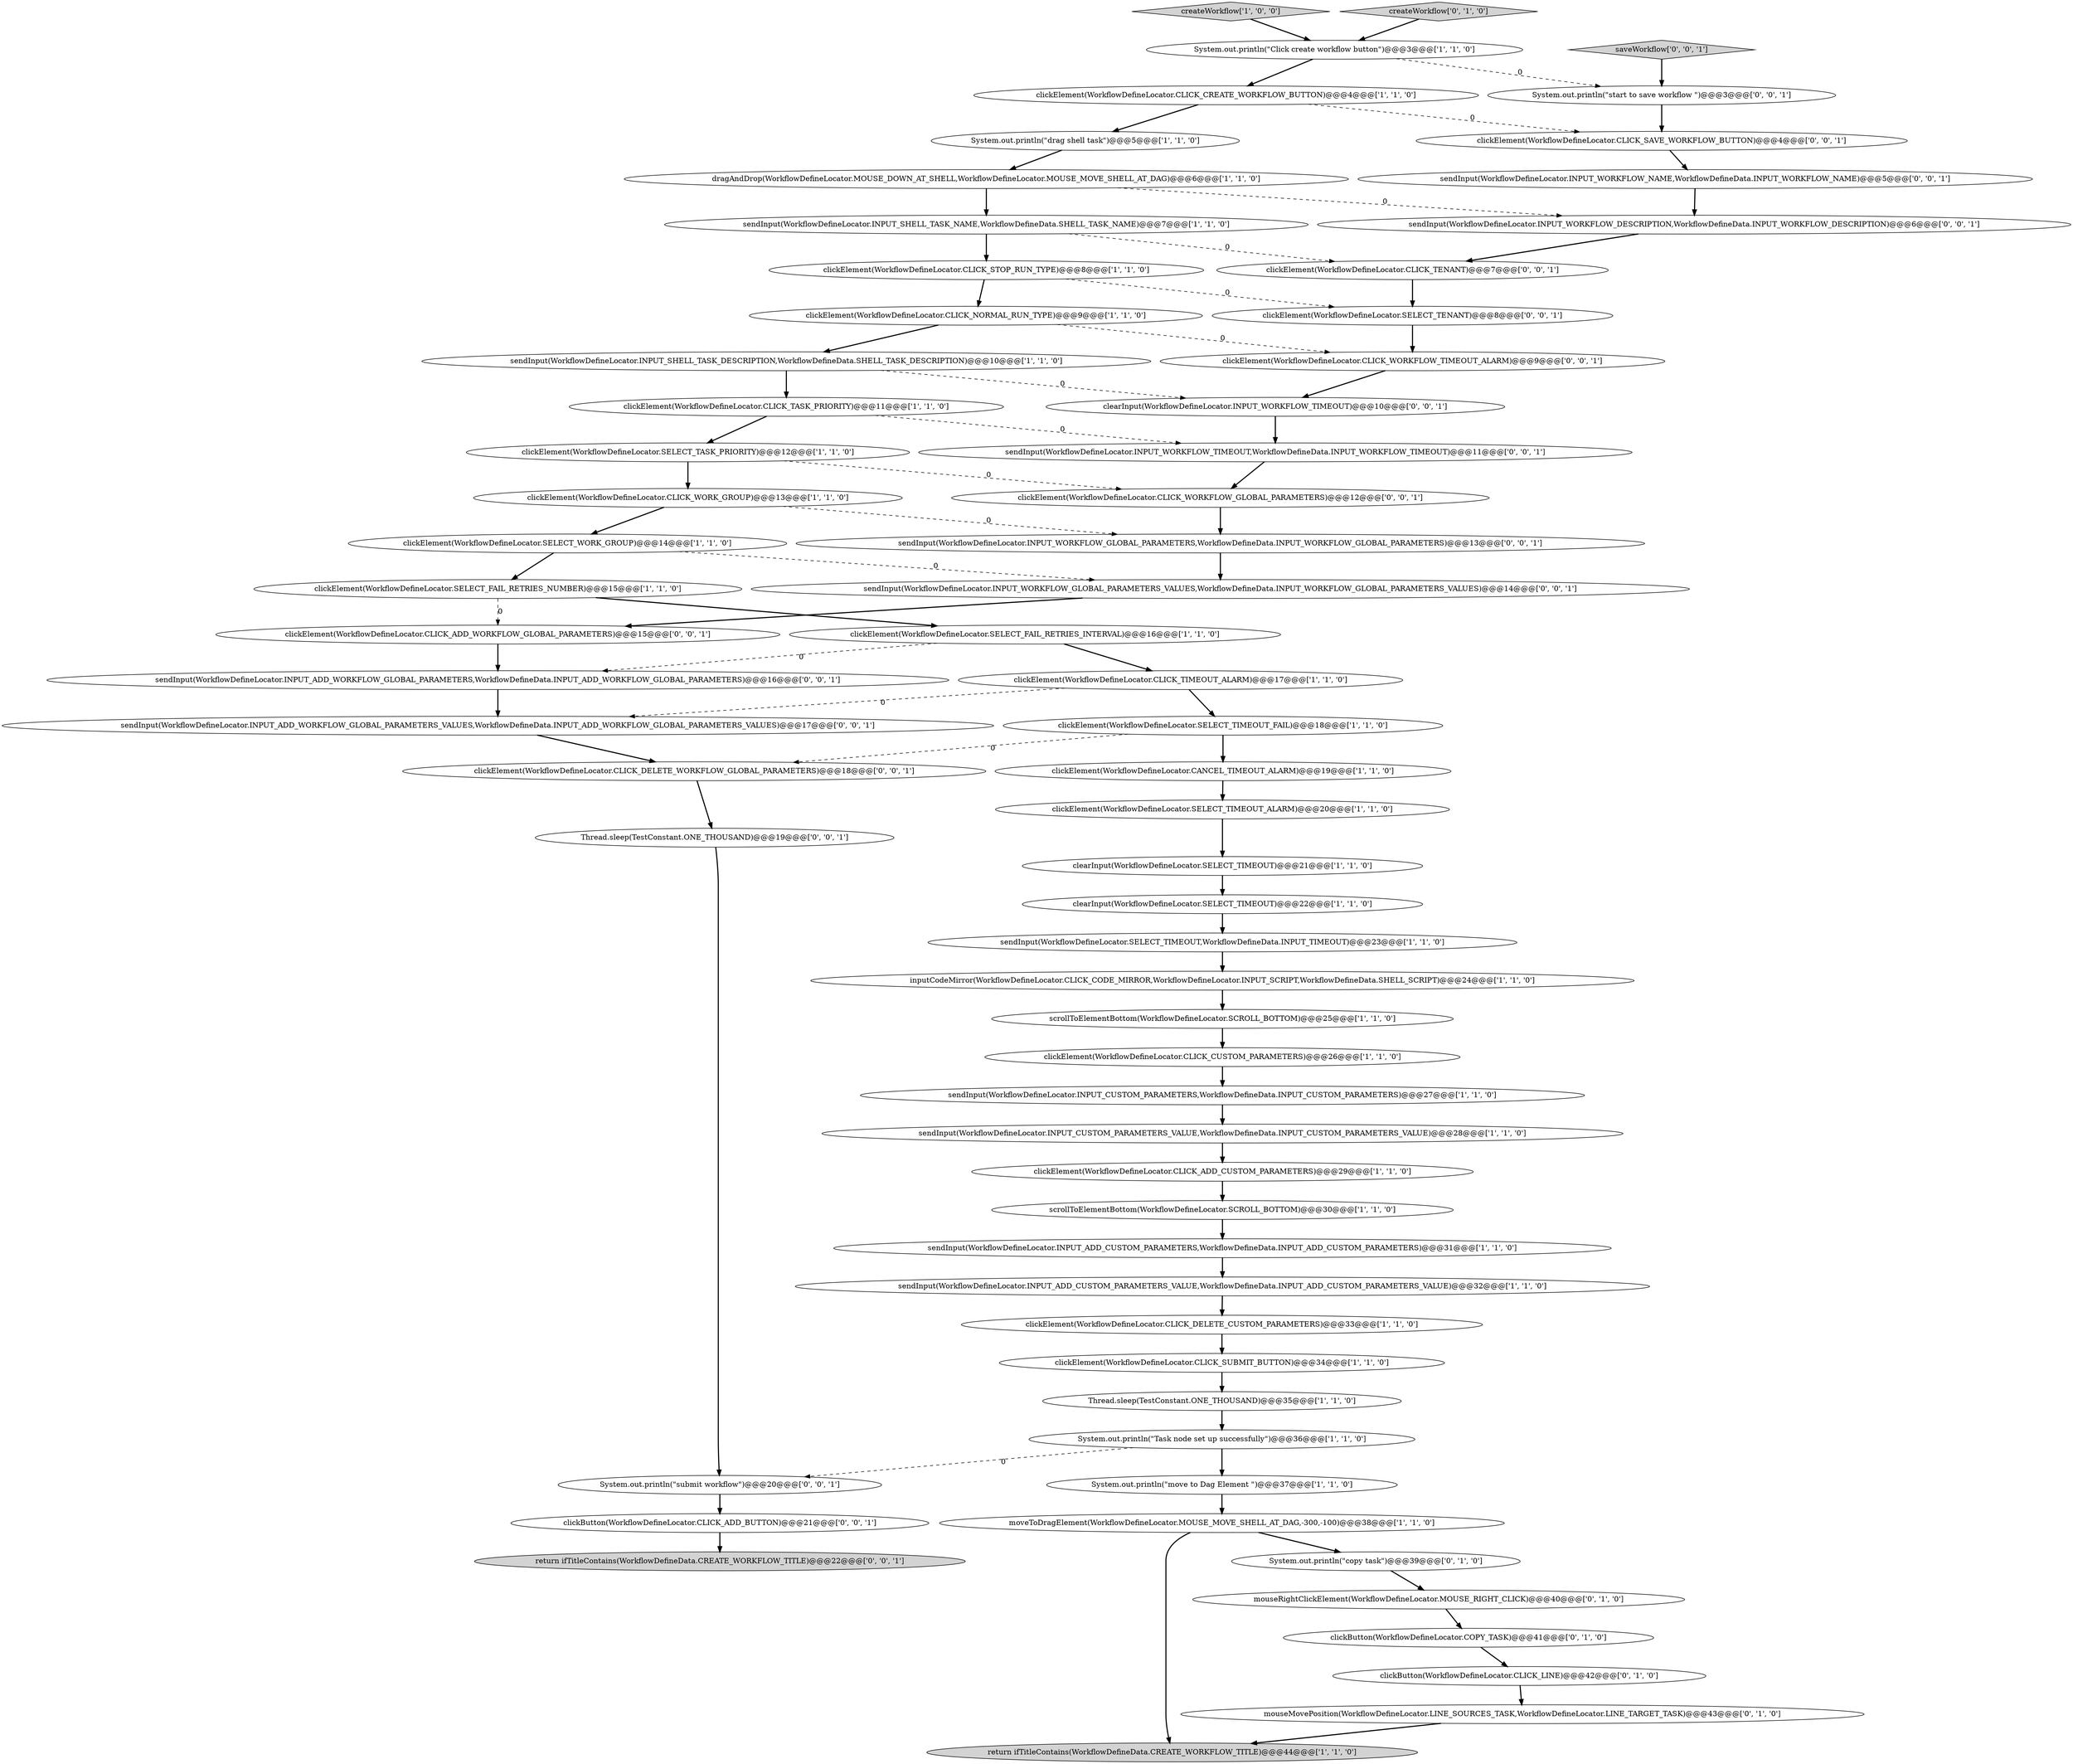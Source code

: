 digraph {
64 [style = filled, label = "sendInput(WorkflowDefineLocator.INPUT_ADD_WORKFLOW_GLOBAL_PARAMETERS,WorkflowDefineData.INPUT_ADD_WORKFLOW_GLOBAL_PARAMETERS)@@@16@@@['0', '0', '1']", fillcolor = white, shape = ellipse image = "AAA0AAABBB3BBB"];
63 [style = filled, label = "sendInput(WorkflowDefineLocator.INPUT_WORKFLOW_GLOBAL_PARAMETERS,WorkflowDefineData.INPUT_WORKFLOW_GLOBAL_PARAMETERS)@@@13@@@['0', '0', '1']", fillcolor = white, shape = ellipse image = "AAA0AAABBB3BBB"];
58 [style = filled, label = "System.out.println(\"submit workflow\")@@@20@@@['0', '0', '1']", fillcolor = white, shape = ellipse image = "AAA0AAABBB3BBB"];
11 [style = filled, label = "System.out.println(\"move to Dag Element \")@@@37@@@['1', '1', '0']", fillcolor = white, shape = ellipse image = "AAA0AAABBB1BBB"];
61 [style = filled, label = "System.out.println(\"start to save workflow \")@@@3@@@['0', '0', '1']", fillcolor = white, shape = ellipse image = "AAA0AAABBB3BBB"];
17 [style = filled, label = "createWorkflow['1', '0', '0']", fillcolor = lightgray, shape = diamond image = "AAA0AAABBB1BBB"];
47 [style = filled, label = "Thread.sleep(TestConstant.ONE_THOUSAND)@@@19@@@['0', '0', '1']", fillcolor = white, shape = ellipse image = "AAA0AAABBB3BBB"];
36 [style = filled, label = "sendInput(WorkflowDefineLocator.SELECT_TIMEOUT,WorkflowDefineData.INPUT_TIMEOUT)@@@23@@@['1', '1', '0']", fillcolor = white, shape = ellipse image = "AAA0AAABBB1BBB"];
2 [style = filled, label = "clickElement(WorkflowDefineLocator.CLICK_DELETE_CUSTOM_PARAMETERS)@@@33@@@['1', '1', '0']", fillcolor = white, shape = ellipse image = "AAA0AAABBB1BBB"];
33 [style = filled, label = "Thread.sleep(TestConstant.ONE_THOUSAND)@@@35@@@['1', '1', '0']", fillcolor = white, shape = ellipse image = "AAA0AAABBB1BBB"];
20 [style = filled, label = "sendInput(WorkflowDefineLocator.INPUT_ADD_CUSTOM_PARAMETERS,WorkflowDefineData.INPUT_ADD_CUSTOM_PARAMETERS)@@@31@@@['1', '1', '0']", fillcolor = white, shape = ellipse image = "AAA0AAABBB1BBB"];
25 [style = filled, label = "sendInput(WorkflowDefineLocator.INPUT_ADD_CUSTOM_PARAMETERS_VALUE,WorkflowDefineData.INPUT_ADD_CUSTOM_PARAMETERS_VALUE)@@@32@@@['1', '1', '0']", fillcolor = white, shape = ellipse image = "AAA0AAABBB1BBB"];
43 [style = filled, label = "clickButton(WorkflowDefineLocator.COPY_TASK)@@@41@@@['0', '1', '0']", fillcolor = white, shape = ellipse image = "AAA1AAABBB2BBB"];
50 [style = filled, label = "sendInput(WorkflowDefineLocator.INPUT_WORKFLOW_GLOBAL_PARAMETERS_VALUES,WorkflowDefineData.INPUT_WORKFLOW_GLOBAL_PARAMETERS_VALUES)@@@14@@@['0', '0', '1']", fillcolor = white, shape = ellipse image = "AAA0AAABBB3BBB"];
57 [style = filled, label = "sendInput(WorkflowDefineLocator.INPUT_WORKFLOW_DESCRIPTION,WorkflowDefineData.INPUT_WORKFLOW_DESCRIPTION)@@@6@@@['0', '0', '1']", fillcolor = white, shape = ellipse image = "AAA0AAABBB3BBB"];
45 [style = filled, label = "clickElement(WorkflowDefineLocator.CLICK_TENANT)@@@7@@@['0', '0', '1']", fillcolor = white, shape = ellipse image = "AAA0AAABBB3BBB"];
56 [style = filled, label = "sendInput(WorkflowDefineLocator.INPUT_WORKFLOW_TIMEOUT,WorkflowDefineData.INPUT_WORKFLOW_TIMEOUT)@@@11@@@['0', '0', '1']", fillcolor = white, shape = ellipse image = "AAA0AAABBB3BBB"];
15 [style = filled, label = "clickElement(WorkflowDefineLocator.CLICK_STOP_RUN_TYPE)@@@8@@@['1', '1', '0']", fillcolor = white, shape = ellipse image = "AAA0AAABBB1BBB"];
37 [style = filled, label = "scrollToElementBottom(WorkflowDefineLocator.SCROLL_BOTTOM)@@@30@@@['1', '1', '0']", fillcolor = white, shape = ellipse image = "AAA0AAABBB1BBB"];
30 [style = filled, label = "clickElement(WorkflowDefineLocator.SELECT_FAIL_RETRIES_NUMBER)@@@15@@@['1', '1', '0']", fillcolor = white, shape = ellipse image = "AAA0AAABBB1BBB"];
0 [style = filled, label = "clickElement(WorkflowDefineLocator.CLICK_WORK_GROUP)@@@13@@@['1', '1', '0']", fillcolor = white, shape = ellipse image = "AAA0AAABBB1BBB"];
6 [style = filled, label = "clickElement(WorkflowDefineLocator.CLICK_CUSTOM_PARAMETERS)@@@26@@@['1', '1', '0']", fillcolor = white, shape = ellipse image = "AAA0AAABBB1BBB"];
46 [style = filled, label = "clickElement(WorkflowDefineLocator.CLICK_SAVE_WORKFLOW_BUTTON)@@@4@@@['0', '0', '1']", fillcolor = white, shape = ellipse image = "AAA0AAABBB3BBB"];
35 [style = filled, label = "clickElement(WorkflowDefineLocator.CLICK_CREATE_WORKFLOW_BUTTON)@@@4@@@['1', '1', '0']", fillcolor = white, shape = ellipse image = "AAA0AAABBB1BBB"];
60 [style = filled, label = "clickElement(WorkflowDefineLocator.CLICK_WORKFLOW_TIMEOUT_ALARM)@@@9@@@['0', '0', '1']", fillcolor = white, shape = ellipse image = "AAA0AAABBB3BBB"];
21 [style = filled, label = "clickElement(WorkflowDefineLocator.SELECT_WORK_GROUP)@@@14@@@['1', '1', '0']", fillcolor = white, shape = ellipse image = "AAA0AAABBB1BBB"];
32 [style = filled, label = "clickElement(WorkflowDefineLocator.SELECT_TASK_PRIORITY)@@@12@@@['1', '1', '0']", fillcolor = white, shape = ellipse image = "AAA0AAABBB1BBB"];
39 [style = filled, label = "clickButton(WorkflowDefineLocator.CLICK_LINE)@@@42@@@['0', '1', '0']", fillcolor = white, shape = ellipse image = "AAA1AAABBB2BBB"];
52 [style = filled, label = "sendInput(WorkflowDefineLocator.INPUT_ADD_WORKFLOW_GLOBAL_PARAMETERS_VALUES,WorkflowDefineData.INPUT_ADD_WORKFLOW_GLOBAL_PARAMETERS_VALUES)@@@17@@@['0', '0', '1']", fillcolor = white, shape = ellipse image = "AAA0AAABBB3BBB"];
29 [style = filled, label = "clearInput(WorkflowDefineLocator.SELECT_TIMEOUT)@@@21@@@['1', '1', '0']", fillcolor = white, shape = ellipse image = "AAA0AAABBB1BBB"];
42 [style = filled, label = "System.out.println(\"copy task\")@@@39@@@['0', '1', '0']", fillcolor = white, shape = ellipse image = "AAA1AAABBB2BBB"];
59 [style = filled, label = "clickElement(WorkflowDefineLocator.CLICK_ADD_WORKFLOW_GLOBAL_PARAMETERS)@@@15@@@['0', '0', '1']", fillcolor = white, shape = ellipse image = "AAA0AAABBB3BBB"];
24 [style = filled, label = "clickElement(WorkflowDefineLocator.SELECT_TIMEOUT_FAIL)@@@18@@@['1', '1', '0']", fillcolor = white, shape = ellipse image = "AAA0AAABBB1BBB"];
31 [style = filled, label = "System.out.println(\"Click create workflow button\")@@@3@@@['1', '1', '0']", fillcolor = white, shape = ellipse image = "AAA0AAABBB1BBB"];
38 [style = filled, label = "mouseMovePosition(WorkflowDefineLocator.LINE_SOURCES_TASK,WorkflowDefineLocator.LINE_TARGET_TASK)@@@43@@@['0', '1', '0']", fillcolor = white, shape = ellipse image = "AAA1AAABBB2BBB"];
12 [style = filled, label = "clickElement(WorkflowDefineLocator.SELECT_TIMEOUT_ALARM)@@@20@@@['1', '1', '0']", fillcolor = white, shape = ellipse image = "AAA0AAABBB1BBB"];
4 [style = filled, label = "inputCodeMirror(WorkflowDefineLocator.CLICK_CODE_MIRROR,WorkflowDefineLocator.INPUT_SCRIPT,WorkflowDefineData.SHELL_SCRIPT)@@@24@@@['1', '1', '0']", fillcolor = white, shape = ellipse image = "AAA0AAABBB1BBB"];
13 [style = filled, label = "clickElement(WorkflowDefineLocator.CANCEL_TIMEOUT_ALARM)@@@19@@@['1', '1', '0']", fillcolor = white, shape = ellipse image = "AAA0AAABBB1BBB"];
26 [style = filled, label = "clearInput(WorkflowDefineLocator.SELECT_TIMEOUT)@@@22@@@['1', '1', '0']", fillcolor = white, shape = ellipse image = "AAA0AAABBB1BBB"];
49 [style = filled, label = "sendInput(WorkflowDefineLocator.INPUT_WORKFLOW_NAME,WorkflowDefineData.INPUT_WORKFLOW_NAME)@@@5@@@['0', '0', '1']", fillcolor = white, shape = ellipse image = "AAA0AAABBB3BBB"];
51 [style = filled, label = "clickElement(WorkflowDefineLocator.CLICK_DELETE_WORKFLOW_GLOBAL_PARAMETERS)@@@18@@@['0', '0', '1']", fillcolor = white, shape = ellipse image = "AAA0AAABBB3BBB"];
54 [style = filled, label = "clickButton(WorkflowDefineLocator.CLICK_ADD_BUTTON)@@@21@@@['0', '0', '1']", fillcolor = white, shape = ellipse image = "AAA0AAABBB3BBB"];
18 [style = filled, label = "sendInput(WorkflowDefineLocator.INPUT_SHELL_TASK_NAME,WorkflowDefineData.SHELL_TASK_NAME)@@@7@@@['1', '1', '0']", fillcolor = white, shape = ellipse image = "AAA0AAABBB1BBB"];
16 [style = filled, label = "sendInput(WorkflowDefineLocator.INPUT_SHELL_TASK_DESCRIPTION,WorkflowDefineData.SHELL_TASK_DESCRIPTION)@@@10@@@['1', '1', '0']", fillcolor = white, shape = ellipse image = "AAA0AAABBB1BBB"];
7 [style = filled, label = "sendInput(WorkflowDefineLocator.INPUT_CUSTOM_PARAMETERS,WorkflowDefineData.INPUT_CUSTOM_PARAMETERS)@@@27@@@['1', '1', '0']", fillcolor = white, shape = ellipse image = "AAA0AAABBB1BBB"];
3 [style = filled, label = "System.out.println(\"drag shell task\")@@@5@@@['1', '1', '0']", fillcolor = white, shape = ellipse image = "AAA0AAABBB1BBB"];
23 [style = filled, label = "dragAndDrop(WorkflowDefineLocator.MOUSE_DOWN_AT_SHELL,WorkflowDefineLocator.MOUSE_MOVE_SHELL_AT_DAG)@@@6@@@['1', '1', '0']", fillcolor = white, shape = ellipse image = "AAA0AAABBB1BBB"];
9 [style = filled, label = "System.out.println(\"Task node set up successfully\")@@@36@@@['1', '1', '0']", fillcolor = white, shape = ellipse image = "AAA0AAABBB1BBB"];
48 [style = filled, label = "saveWorkflow['0', '0', '1']", fillcolor = lightgray, shape = diamond image = "AAA0AAABBB3BBB"];
62 [style = filled, label = "clearInput(WorkflowDefineLocator.INPUT_WORKFLOW_TIMEOUT)@@@10@@@['0', '0', '1']", fillcolor = white, shape = ellipse image = "AAA0AAABBB3BBB"];
28 [style = filled, label = "clickElement(WorkflowDefineLocator.SELECT_FAIL_RETRIES_INTERVAL)@@@16@@@['1', '1', '0']", fillcolor = white, shape = ellipse image = "AAA0AAABBB1BBB"];
1 [style = filled, label = "scrollToElementBottom(WorkflowDefineLocator.SCROLL_BOTTOM)@@@25@@@['1', '1', '0']", fillcolor = white, shape = ellipse image = "AAA0AAABBB1BBB"];
41 [style = filled, label = "mouseRightClickElement(WorkflowDefineLocator.MOUSE_RIGHT_CLICK)@@@40@@@['0', '1', '0']", fillcolor = white, shape = ellipse image = "AAA1AAABBB2BBB"];
10 [style = filled, label = "clickElement(WorkflowDefineLocator.CLICK_TASK_PRIORITY)@@@11@@@['1', '1', '0']", fillcolor = white, shape = ellipse image = "AAA0AAABBB1BBB"];
22 [style = filled, label = "clickElement(WorkflowDefineLocator.CLICK_SUBMIT_BUTTON)@@@34@@@['1', '1', '0']", fillcolor = white, shape = ellipse image = "AAA0AAABBB1BBB"];
55 [style = filled, label = "clickElement(WorkflowDefineLocator.SELECT_TENANT)@@@8@@@['0', '0', '1']", fillcolor = white, shape = ellipse image = "AAA0AAABBB3BBB"];
44 [style = filled, label = "clickElement(WorkflowDefineLocator.CLICK_WORKFLOW_GLOBAL_PARAMETERS)@@@12@@@['0', '0', '1']", fillcolor = white, shape = ellipse image = "AAA0AAABBB3BBB"];
19 [style = filled, label = "sendInput(WorkflowDefineLocator.INPUT_CUSTOM_PARAMETERS_VALUE,WorkflowDefineData.INPUT_CUSTOM_PARAMETERS_VALUE)@@@28@@@['1', '1', '0']", fillcolor = white, shape = ellipse image = "AAA0AAABBB1BBB"];
8 [style = filled, label = "clickElement(WorkflowDefineLocator.CLICK_ADD_CUSTOM_PARAMETERS)@@@29@@@['1', '1', '0']", fillcolor = white, shape = ellipse image = "AAA0AAABBB1BBB"];
5 [style = filled, label = "moveToDragElement(WorkflowDefineLocator.MOUSE_MOVE_SHELL_AT_DAG,-300,-100)@@@38@@@['1', '1', '0']", fillcolor = white, shape = ellipse image = "AAA0AAABBB1BBB"];
53 [style = filled, label = "return ifTitleContains(WorkflowDefineData.CREATE_WORKFLOW_TITLE)@@@22@@@['0', '0', '1']", fillcolor = lightgray, shape = ellipse image = "AAA0AAABBB3BBB"];
40 [style = filled, label = "createWorkflow['0', '1', '0']", fillcolor = lightgray, shape = diamond image = "AAA0AAABBB2BBB"];
27 [style = filled, label = "return ifTitleContains(WorkflowDefineData.CREATE_WORKFLOW_TITLE)@@@44@@@['1', '1', '0']", fillcolor = lightgray, shape = ellipse image = "AAA0AAABBB1BBB"];
14 [style = filled, label = "clickElement(WorkflowDefineLocator.CLICK_NORMAL_RUN_TYPE)@@@9@@@['1', '1', '0']", fillcolor = white, shape = ellipse image = "AAA0AAABBB1BBB"];
34 [style = filled, label = "clickElement(WorkflowDefineLocator.CLICK_TIMEOUT_ALARM)@@@17@@@['1', '1', '0']", fillcolor = white, shape = ellipse image = "AAA0AAABBB1BBB"];
56->44 [style = bold, label=""];
35->3 [style = bold, label=""];
17->31 [style = bold, label=""];
15->55 [style = dashed, label="0"];
24->13 [style = bold, label=""];
46->49 [style = bold, label=""];
10->32 [style = bold, label=""];
51->47 [style = bold, label=""];
24->51 [style = dashed, label="0"];
9->11 [style = bold, label=""];
63->50 [style = bold, label=""];
14->16 [style = bold, label=""];
26->36 [style = bold, label=""];
36->4 [style = bold, label=""];
37->20 [style = bold, label=""];
59->64 [style = bold, label=""];
25->2 [style = bold, label=""];
34->24 [style = bold, label=""];
22->33 [style = bold, label=""];
19->8 [style = bold, label=""];
41->43 [style = bold, label=""];
39->38 [style = bold, label=""];
35->46 [style = dashed, label="0"];
62->56 [style = bold, label=""];
21->30 [style = bold, label=""];
10->56 [style = dashed, label="0"];
8->37 [style = bold, label=""];
44->63 [style = bold, label=""];
30->59 [style = dashed, label="0"];
34->52 [style = dashed, label="0"];
45->55 [style = bold, label=""];
40->31 [style = bold, label=""];
32->44 [style = dashed, label="0"];
1->6 [style = bold, label=""];
5->42 [style = bold, label=""];
16->10 [style = bold, label=""];
4->1 [style = bold, label=""];
43->39 [style = bold, label=""];
20->25 [style = bold, label=""];
3->23 [style = bold, label=""];
31->35 [style = bold, label=""];
60->62 [style = bold, label=""];
42->41 [style = bold, label=""];
13->12 [style = bold, label=""];
31->61 [style = dashed, label="0"];
57->45 [style = bold, label=""];
23->57 [style = dashed, label="0"];
48->61 [style = bold, label=""];
28->34 [style = bold, label=""];
52->51 [style = bold, label=""];
64->52 [style = bold, label=""];
15->14 [style = bold, label=""];
61->46 [style = bold, label=""];
49->57 [style = bold, label=""];
2->22 [style = bold, label=""];
5->27 [style = bold, label=""];
0->21 [style = bold, label=""];
58->54 [style = bold, label=""];
55->60 [style = bold, label=""];
12->29 [style = bold, label=""];
33->9 [style = bold, label=""];
23->18 [style = bold, label=""];
30->28 [style = bold, label=""];
0->63 [style = dashed, label="0"];
32->0 [style = bold, label=""];
16->62 [style = dashed, label="0"];
7->19 [style = bold, label=""];
6->7 [style = bold, label=""];
21->50 [style = dashed, label="0"];
9->58 [style = dashed, label="0"];
18->45 [style = dashed, label="0"];
50->59 [style = bold, label=""];
47->58 [style = bold, label=""];
14->60 [style = dashed, label="0"];
38->27 [style = bold, label=""];
11->5 [style = bold, label=""];
54->53 [style = bold, label=""];
28->64 [style = dashed, label="0"];
29->26 [style = bold, label=""];
18->15 [style = bold, label=""];
}
